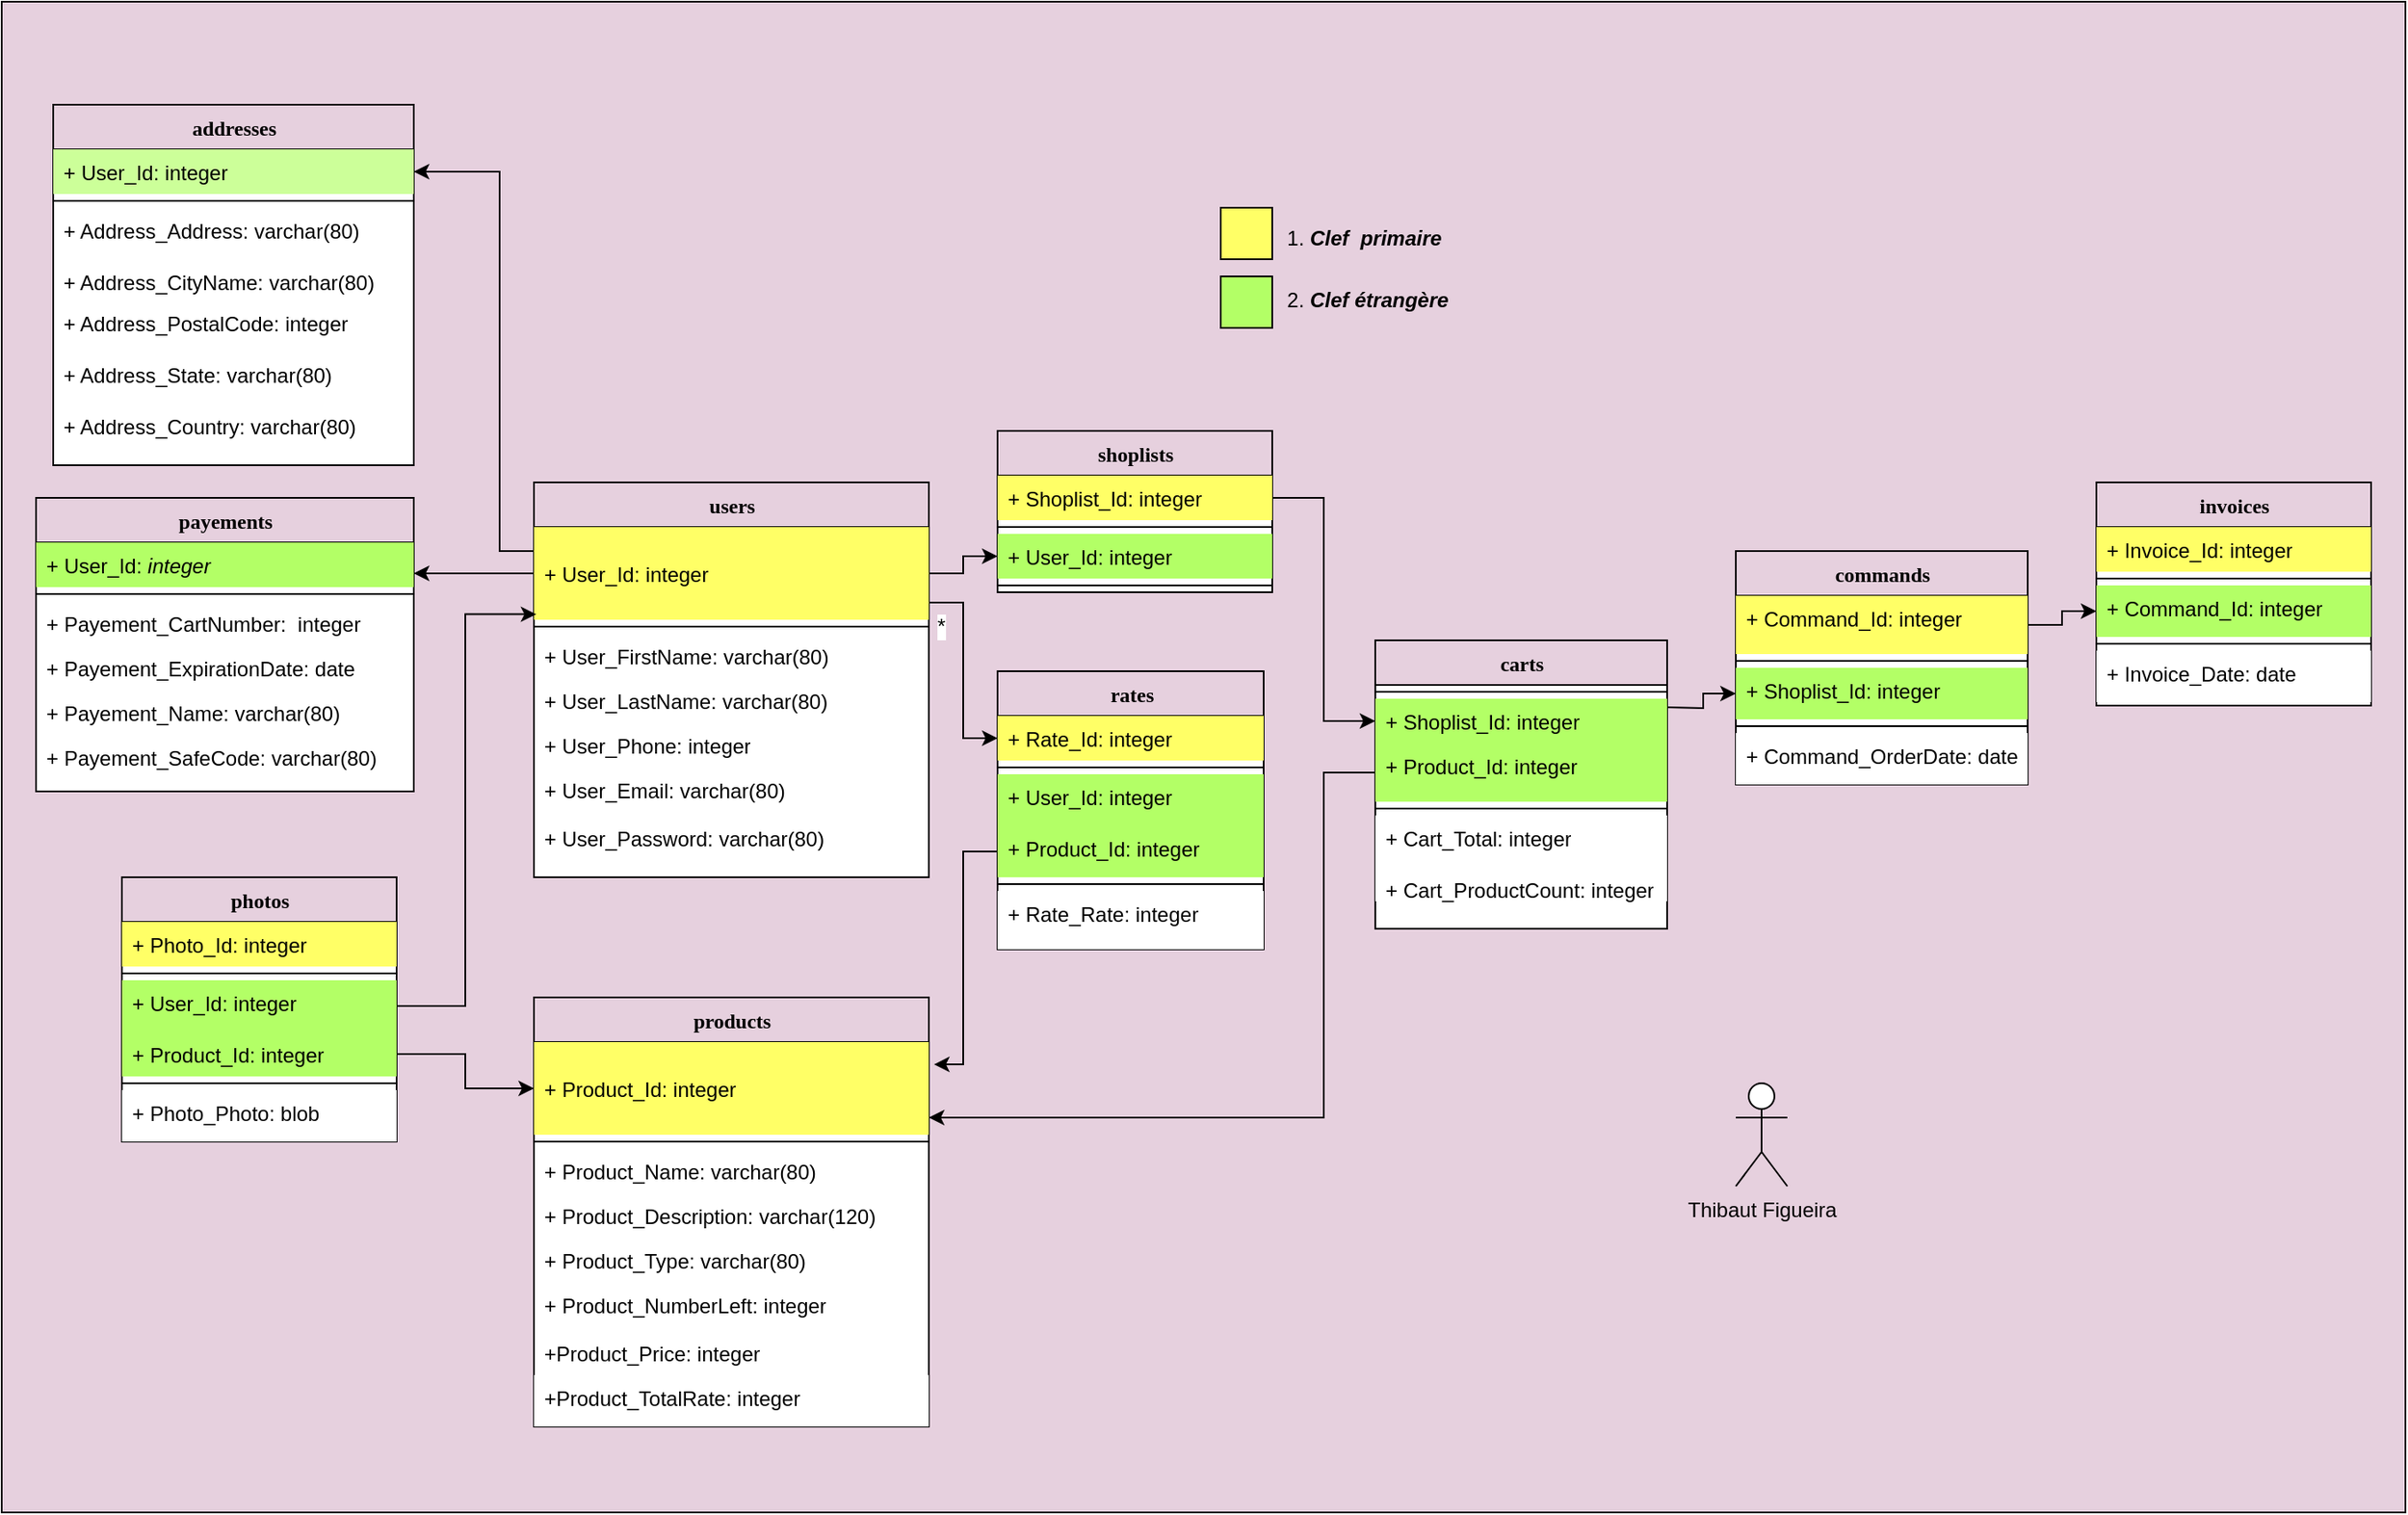 <mxfile version="22.1.0" type="device">
  <diagram name="Page-1" id="9f46799a-70d6-7492-0946-bef42562c5a5">
    <mxGraphModel dx="1434" dy="1640" grid="1" gridSize="10" guides="1" tooltips="1" connect="1" arrows="1" fold="1" page="1" pageScale="1" pageWidth="1100" pageHeight="850" background="none" math="0" shadow="0">
      <root>
        <mxCell id="0" />
        <mxCell id="1" parent="0" />
        <mxCell id="2KSGdTULyoIHpF_qiu1n-20" value="er" style="rounded=0;whiteSpace=wrap;html=1;fillColor=#E6D0DE;" parent="1" vertex="1">
          <mxGeometry x="50" y="-40" width="1400" height="880" as="geometry" />
        </mxCell>
        <mxCell id="78961159f06e98e8-17" value="users" style="swimlane;html=1;fontStyle=1;align=center;verticalAlign=top;childLayout=stackLayout;horizontal=1;startSize=26;horizontalStack=0;resizeParent=1;resizeLast=0;collapsible=1;marginBottom=0;swimlaneFillColor=#ffffff;rounded=0;shadow=0;comic=0;labelBackgroundColor=none;strokeWidth=1;fillColor=none;fontFamily=Verdana;fontSize=12" parent="1" vertex="1">
          <mxGeometry x="360" y="240" width="230" height="230" as="geometry" />
        </mxCell>
        <mxCell id="78961159f06e98e8-21" value="&lt;br&gt;+ User_Id: integer" style="text;html=1;strokeColor=none;fillColor=#FFFF66;align=left;verticalAlign=top;spacingLeft=4;spacingRight=4;whiteSpace=wrap;overflow=hidden;rotatable=0;points=[[0,0.5],[1,0.5]];portConstraint=eastwest;" parent="78961159f06e98e8-17" vertex="1">
          <mxGeometry y="26" width="230" height="54" as="geometry" />
        </mxCell>
        <mxCell id="78961159f06e98e8-19" value="*" style="line;html=1;strokeWidth=1;fillColor=none;align=left;verticalAlign=middle;spacingTop=-1;spacingLeft=3;spacingRight=3;rotatable=0;labelPosition=right;points=[];portConstraint=eastwest;" parent="78961159f06e98e8-17" vertex="1">
          <mxGeometry y="80" width="230" height="8" as="geometry" />
        </mxCell>
        <mxCell id="78961159f06e98e8-27" value="+ User_FirstName:&amp;nbsp;&lt;span style=&quot;border-color: var(--border-color);&quot;&gt;varchar(80)&lt;/span&gt;" style="text;html=1;strokeColor=none;fillColor=none;align=left;verticalAlign=top;spacingLeft=4;spacingRight=4;whiteSpace=wrap;overflow=hidden;rotatable=0;points=[[0,0.5],[1,0.5]];portConstraint=eastwest;" parent="78961159f06e98e8-17" vertex="1">
          <mxGeometry y="88" width="230" height="26" as="geometry" />
        </mxCell>
        <mxCell id="81-VPtZ6Y58puzh-_xNy-10" value="+ User_LastName:&amp;nbsp;&lt;span style=&quot;border-color: var(--border-color);&quot;&gt;varchar(80)&lt;/span&gt;" style="text;html=1;strokeColor=none;fillColor=none;align=left;verticalAlign=top;spacingLeft=4;spacingRight=4;whiteSpace=wrap;overflow=hidden;rotatable=0;points=[[0,0.5],[1,0.5]];portConstraint=eastwest;" parent="78961159f06e98e8-17" vertex="1">
          <mxGeometry y="114" width="230" height="26" as="geometry" />
        </mxCell>
        <mxCell id="RqPL0YvWx8Ut-P1hT8hl-2" value="+ User_Phone: integer" style="text;html=1;strokeColor=none;fillColor=none;align=left;verticalAlign=top;spacingLeft=4;spacingRight=4;whiteSpace=wrap;overflow=hidden;rotatable=0;points=[[0,0.5],[1,0.5]];portConstraint=eastwest;" parent="78961159f06e98e8-17" vertex="1">
          <mxGeometry y="140" width="230" height="26" as="geometry" />
        </mxCell>
        <mxCell id="RqPL0YvWx8Ut-P1hT8hl-3" value="+ User_Email:&amp;nbsp;&lt;span style=&quot;border-color: var(--border-color);&quot;&gt;varchar(80)&lt;/span&gt;" style="text;html=1;strokeColor=none;fillColor=none;align=left;verticalAlign=top;spacingLeft=4;spacingRight=4;whiteSpace=wrap;overflow=hidden;rotatable=0;points=[[0,0.5],[1,0.5]];portConstraint=eastwest;" parent="78961159f06e98e8-17" vertex="1">
          <mxGeometry y="166" width="230" height="28" as="geometry" />
        </mxCell>
        <mxCell id="2KSGdTULyoIHpF_qiu1n-17" value="+ User_Password:&amp;nbsp;&lt;span style=&quot;border-color: var(--border-color);&quot;&gt;varchar(80)&lt;/span&gt;" style="text;html=1;strokeColor=none;fillColor=none;align=left;verticalAlign=top;spacingLeft=4;spacingRight=4;whiteSpace=wrap;overflow=hidden;rotatable=0;points=[[0,0.5],[1,0.5]];portConstraint=eastwest;" parent="78961159f06e98e8-17" vertex="1">
          <mxGeometry y="194" width="230" height="30" as="geometry" />
        </mxCell>
        <mxCell id="78961159f06e98e8-30" value="addresses" style="swimlane;html=1;fontStyle=1;align=center;verticalAlign=top;childLayout=stackLayout;horizontal=1;startSize=26;horizontalStack=0;resizeParent=1;resizeLast=0;collapsible=1;marginBottom=0;swimlaneFillColor=#ffffff;rounded=0;shadow=0;comic=0;labelBackgroundColor=none;strokeWidth=1;fillColor=none;fontFamily=Verdana;fontSize=12" parent="1" vertex="1">
          <mxGeometry x="80" y="20" width="210" height="210" as="geometry" />
        </mxCell>
        <mxCell id="78961159f06e98e8-31" value="+ User_Id: integer" style="text;html=1;strokeColor=none;fillColor=#CCFF99;align=left;verticalAlign=top;spacingLeft=4;spacingRight=4;whiteSpace=wrap;overflow=hidden;rotatable=0;points=[[0,0.5],[1,0.5]];portConstraint=eastwest;" parent="78961159f06e98e8-30" vertex="1">
          <mxGeometry y="26" width="210" height="26" as="geometry" />
        </mxCell>
        <mxCell id="78961159f06e98e8-38" value="" style="line;html=1;strokeWidth=1;fillColor=none;align=left;verticalAlign=middle;spacingTop=-1;spacingLeft=3;spacingRight=3;rotatable=0;labelPosition=right;points=[];portConstraint=eastwest;" parent="78961159f06e98e8-30" vertex="1">
          <mxGeometry y="52" width="210" height="8" as="geometry" />
        </mxCell>
        <mxCell id="81-VPtZ6Y58puzh-_xNy-12" value="+ Address_Address: varchar(80)" style="text;html=1;strokeColor=none;fillColor=none;align=left;verticalAlign=top;spacingLeft=4;spacingRight=4;whiteSpace=wrap;overflow=hidden;rotatable=0;points=[[0,0.5],[1,0.5]];portConstraint=eastwest;" parent="78961159f06e98e8-30" vertex="1">
          <mxGeometry y="60" width="210" height="30" as="geometry" />
        </mxCell>
        <mxCell id="78961159f06e98e8-39" value="+ Address_CityName: varchar(80)" style="text;html=1;strokeColor=none;fillColor=none;align=left;verticalAlign=top;spacingLeft=4;spacingRight=4;whiteSpace=wrap;overflow=hidden;rotatable=0;points=[[0,0.5],[1,0.5]];portConstraint=eastwest;" parent="78961159f06e98e8-30" vertex="1">
          <mxGeometry y="90" width="210" height="24" as="geometry" />
        </mxCell>
        <mxCell id="81-VPtZ6Y58puzh-_xNy-14" value="+ Address_PostalCode: integer" style="text;html=1;strokeColor=none;fillColor=none;align=left;verticalAlign=top;spacingLeft=4;spacingRight=4;whiteSpace=wrap;overflow=hidden;rotatable=0;points=[[0,0.5],[1,0.5]];portConstraint=eastwest;" parent="78961159f06e98e8-30" vertex="1">
          <mxGeometry y="114" width="210" height="30" as="geometry" />
        </mxCell>
        <mxCell id="81-VPtZ6Y58puzh-_xNy-17" value="+ Address_State: varchar(80)" style="text;html=1;strokeColor=none;fillColor=none;align=left;verticalAlign=top;spacingLeft=4;spacingRight=4;whiteSpace=wrap;overflow=hidden;rotatable=0;points=[[0,0.5],[1,0.5]];portConstraint=eastwest;" parent="78961159f06e98e8-30" vertex="1">
          <mxGeometry y="144" width="210" height="30" as="geometry" />
        </mxCell>
        <mxCell id="81-VPtZ6Y58puzh-_xNy-18" value="+ Address_Country: varchar(80)" style="text;html=1;strokeColor=none;fillColor=none;align=left;verticalAlign=top;spacingLeft=4;spacingRight=4;whiteSpace=wrap;overflow=hidden;rotatable=0;points=[[0,0.5],[1,0.5]];portConstraint=eastwest;" parent="78961159f06e98e8-30" vertex="1">
          <mxGeometry y="174" width="210" height="30" as="geometry" />
        </mxCell>
        <mxCell id="78961159f06e98e8-43" value="products" style="swimlane;html=1;fontStyle=1;align=center;verticalAlign=top;childLayout=stackLayout;horizontal=1;startSize=26;horizontalStack=0;resizeParent=1;resizeLast=0;collapsible=1;marginBottom=0;swimlaneFillColor=#ffffff;rounded=0;shadow=0;comic=0;labelBackgroundColor=none;strokeWidth=1;fillColor=none;fontFamily=Verdana;fontSize=12" parent="1" vertex="1">
          <mxGeometry x="360" y="540" width="230" height="250" as="geometry">
            <mxRectangle x="400" y="520" width="100" height="30" as="alternateBounds" />
          </mxGeometry>
        </mxCell>
        <mxCell id="78961159f06e98e8-44" value="&lt;br&gt;+ Product_Id: integer" style="text;html=1;strokeColor=none;fillColor=#FFFF66;align=left;verticalAlign=top;spacingLeft=4;spacingRight=4;whiteSpace=wrap;overflow=hidden;rotatable=0;points=[[0,0.5],[1,0.5]];portConstraint=eastwest;" parent="78961159f06e98e8-43" vertex="1">
          <mxGeometry y="26" width="230" height="54" as="geometry" />
        </mxCell>
        <mxCell id="RqPL0YvWx8Ut-P1hT8hl-38" value="" style="line;html=1;strokeWidth=1;fillColor=none;align=left;verticalAlign=middle;spacingTop=-1;spacingLeft=3;spacingRight=3;rotatable=0;labelPosition=right;points=[];portConstraint=eastwest;" parent="78961159f06e98e8-43" vertex="1">
          <mxGeometry y="80" width="230" height="8" as="geometry" />
        </mxCell>
        <mxCell id="78961159f06e98e8-45" value="+ Product_Name: varchar(80)" style="text;html=1;strokeColor=none;fillColor=none;align=left;verticalAlign=top;spacingLeft=4;spacingRight=4;whiteSpace=wrap;overflow=hidden;rotatable=0;points=[[0,0.5],[1,0.5]];portConstraint=eastwest;" parent="78961159f06e98e8-43" vertex="1">
          <mxGeometry y="88" width="230" height="26" as="geometry" />
        </mxCell>
        <mxCell id="78961159f06e98e8-49" value="+ Product_Description: varchar(120)" style="text;html=1;strokeColor=none;fillColor=none;align=left;verticalAlign=top;spacingLeft=4;spacingRight=4;whiteSpace=wrap;overflow=hidden;rotatable=0;points=[[0,0.5],[1,0.5]];portConstraint=eastwest;" parent="78961159f06e98e8-43" vertex="1">
          <mxGeometry y="114" width="230" height="26" as="geometry" />
        </mxCell>
        <mxCell id="RqPL0YvWx8Ut-P1hT8hl-11" value="+ Product_Type: varchar(80)" style="text;html=1;strokeColor=none;fillColor=none;align=left;verticalAlign=top;spacingLeft=4;spacingRight=4;whiteSpace=wrap;overflow=hidden;rotatable=0;points=[[0,0.5],[1,0.5]];portConstraint=eastwest;" parent="78961159f06e98e8-43" vertex="1">
          <mxGeometry y="140" width="230" height="26" as="geometry" />
        </mxCell>
        <mxCell id="RqPL0YvWx8Ut-P1hT8hl-12" value="+ Product_NumberLeft: integer" style="text;html=1;strokeColor=none;fillColor=none;align=left;verticalAlign=top;spacingLeft=4;spacingRight=4;whiteSpace=wrap;overflow=hidden;rotatable=0;points=[[0,0.5],[1,0.5]];portConstraint=eastwest;" parent="78961159f06e98e8-43" vertex="1">
          <mxGeometry y="166" width="230" height="28" as="geometry" />
        </mxCell>
        <mxCell id="RqPL0YvWx8Ut-P1hT8hl-10" value="+Product_Price: integer" style="text;html=1;strokeColor=none;fillColor=none;align=left;verticalAlign=top;spacingLeft=4;spacingRight=4;whiteSpace=wrap;overflow=hidden;rotatable=0;points=[[0,0.5],[1,0.5]];portConstraint=eastwest;" parent="78961159f06e98e8-43" vertex="1">
          <mxGeometry y="194" width="230" height="26" as="geometry" />
        </mxCell>
        <mxCell id="T7FdfBIvYCyR0DFWJsah-2" value="+Product_TotalRate: integer" style="text;html=1;strokeColor=none;fillColor=#FFFFFF;align=left;verticalAlign=top;spacingLeft=4;spacingRight=4;whiteSpace=wrap;overflow=hidden;rotatable=0;points=[[0,0.5],[1,0.5]];portConstraint=eastwest;" parent="78961159f06e98e8-43" vertex="1">
          <mxGeometry y="220" width="230" height="30" as="geometry" />
        </mxCell>
        <mxCell id="78961159f06e98e8-82" value="photos" style="swimlane;html=1;fontStyle=1;align=center;verticalAlign=top;childLayout=stackLayout;horizontal=1;startSize=26;horizontalStack=0;resizeParent=1;resizeLast=0;collapsible=1;marginBottom=0;swimlaneFillColor=#ffffff;rounded=0;shadow=0;comic=0;labelBackgroundColor=none;strokeWidth=1;fillColor=none;fontFamily=Verdana;fontSize=12" parent="1" vertex="1">
          <mxGeometry x="120" y="470" width="160" height="154" as="geometry" />
        </mxCell>
        <mxCell id="78961159f06e98e8-83" value="+ Photo_Id: integer" style="text;html=1;strokeColor=none;fillColor=#FFFF66;align=left;verticalAlign=top;spacingLeft=4;spacingRight=4;whiteSpace=wrap;overflow=hidden;rotatable=0;points=[[0,0.5],[1,0.5]];portConstraint=eastwest;" parent="78961159f06e98e8-82" vertex="1">
          <mxGeometry y="26" width="160" height="26" as="geometry" />
        </mxCell>
        <mxCell id="RqPL0YvWx8Ut-P1hT8hl-21" value="" style="line;html=1;strokeWidth=1;fillColor=none;align=left;verticalAlign=middle;spacingTop=-1;spacingLeft=3;spacingRight=3;rotatable=0;labelPosition=right;points=[];portConstraint=eastwest;" parent="78961159f06e98e8-82" vertex="1">
          <mxGeometry y="52" width="160" height="8" as="geometry" />
        </mxCell>
        <mxCell id="78961159f06e98e8-86" value="+ User_Id: integer" style="text;html=1;strokeColor=none;fillColor=#B3FF66;align=left;verticalAlign=top;spacingLeft=4;spacingRight=4;whiteSpace=wrap;overflow=hidden;rotatable=0;points=[[0,0.5],[1,0.5]];portConstraint=eastwest;" parent="78961159f06e98e8-82" vertex="1">
          <mxGeometry y="60" width="160" height="30" as="geometry" />
        </mxCell>
        <mxCell id="78961159f06e98e8-84" value="+ Product_Id: integer" style="text;html=1;strokeColor=none;fillColor=#B3FF66;align=left;verticalAlign=top;spacingLeft=4;spacingRight=4;whiteSpace=wrap;overflow=hidden;rotatable=0;points=[[0,0.5],[1,0.5]];portConstraint=eastwest;" parent="78961159f06e98e8-82" vertex="1">
          <mxGeometry y="90" width="160" height="26" as="geometry" />
        </mxCell>
        <mxCell id="Olf9SYTGn1kE61XJJxNY-3" value="" style="line;html=1;strokeWidth=1;fillColor=none;align=left;verticalAlign=middle;spacingTop=-1;spacingLeft=3;spacingRight=3;rotatable=0;labelPosition=right;points=[];portConstraint=eastwest;" parent="78961159f06e98e8-82" vertex="1">
          <mxGeometry y="116" width="160" height="8" as="geometry" />
        </mxCell>
        <mxCell id="RqPL0YvWx8Ut-P1hT8hl-22" value="+ Photo_Photo: blob" style="text;html=1;strokeColor=none;fillColor=#FFFFFF;align=left;verticalAlign=top;spacingLeft=4;spacingRight=4;whiteSpace=wrap;overflow=hidden;rotatable=0;points=[[0,0.5],[1,0.5]];portConstraint=eastwest;" parent="78961159f06e98e8-82" vertex="1">
          <mxGeometry y="124" width="160" height="30" as="geometry" />
        </mxCell>
        <mxCell id="Qi7ZvGaOS6M461t8m1qv-1" value="commands" style="swimlane;html=1;fontStyle=1;align=center;verticalAlign=top;childLayout=stackLayout;horizontal=1;startSize=26;horizontalStack=0;resizeParent=1;resizeLast=0;collapsible=1;marginBottom=0;swimlaneFillColor=#ffffff;rounded=0;shadow=0;comic=0;labelBackgroundColor=none;strokeWidth=1;fillColor=none;fontFamily=Verdana;fontSize=12" parent="1" vertex="1">
          <mxGeometry x="1060" y="280" width="170" height="136" as="geometry">
            <mxRectangle x="70" y="380" width="100" height="30" as="alternateBounds" />
          </mxGeometry>
        </mxCell>
        <mxCell id="Qi7ZvGaOS6M461t8m1qv-2" value="+ Command_Id: integer" style="text;html=1;strokeColor=none;fillColor=#FFFF66;align=left;verticalAlign=top;spacingLeft=4;spacingRight=4;whiteSpace=wrap;overflow=hidden;rotatable=0;points=[[0,0.5],[1,0.5]];portConstraint=eastwest;" parent="Qi7ZvGaOS6M461t8m1qv-1" vertex="1">
          <mxGeometry y="26" width="170" height="34" as="geometry" />
        </mxCell>
        <mxCell id="Qi7ZvGaOS6M461t8m1qv-6" value="" style="line;html=1;strokeWidth=1;fillColor=none;align=left;verticalAlign=middle;spacingTop=-1;spacingLeft=3;spacingRight=3;rotatable=0;labelPosition=right;points=[];portConstraint=eastwest;" parent="Qi7ZvGaOS6M461t8m1qv-1" vertex="1">
          <mxGeometry y="60" width="170" height="8" as="geometry" />
        </mxCell>
        <mxCell id="Qi7ZvGaOS6M461t8m1qv-3" value="+ Shoplist_Id: integer" style="text;html=1;strokeColor=none;fillColor=#B3FF66;align=left;verticalAlign=top;spacingLeft=4;spacingRight=4;whiteSpace=wrap;overflow=hidden;rotatable=0;points=[[0,0.5],[1,0.5]];portConstraint=eastwest;" parent="Qi7ZvGaOS6M461t8m1qv-1" vertex="1">
          <mxGeometry y="68" width="170" height="30" as="geometry" />
        </mxCell>
        <mxCell id="Olf9SYTGn1kE61XJJxNY-6" value="" style="line;html=1;strokeWidth=1;fillColor=none;align=left;verticalAlign=middle;spacingTop=-1;spacingLeft=3;spacingRight=3;rotatable=0;labelPosition=right;points=[];portConstraint=eastwest;" parent="Qi7ZvGaOS6M461t8m1qv-1" vertex="1">
          <mxGeometry y="98" width="170" height="8" as="geometry" />
        </mxCell>
        <mxCell id="Olf9SYTGn1kE61XJJxNY-2" value="+ Command_OrderDate: date" style="text;html=1;strokeColor=none;fillColor=#FFFFFF;align=left;verticalAlign=top;spacingLeft=4;spacingRight=4;whiteSpace=wrap;overflow=hidden;rotatable=0;points=[[0,0.5],[1,0.5]];portConstraint=eastwest;" parent="Qi7ZvGaOS6M461t8m1qv-1" vertex="1">
          <mxGeometry y="106" width="170" height="30" as="geometry" />
        </mxCell>
        <mxCell id="RqPL0YvWx8Ut-P1hT8hl-5" value="invoices" style="swimlane;html=1;fontStyle=1;align=center;verticalAlign=top;childLayout=stackLayout;horizontal=1;startSize=26;horizontalStack=0;resizeParent=1;resizeLast=0;collapsible=1;marginBottom=0;swimlaneFillColor=#ffffff;rounded=0;shadow=0;comic=0;labelBackgroundColor=none;strokeWidth=1;fillColor=none;fontFamily=Verdana;fontSize=12" parent="1" vertex="1">
          <mxGeometry x="1270" y="240" width="160" height="130" as="geometry">
            <mxRectangle x="70" y="380" width="100" height="30" as="alternateBounds" />
          </mxGeometry>
        </mxCell>
        <mxCell id="RqPL0YvWx8Ut-P1hT8hl-6" value="+ Invoice_Id: integer" style="text;html=1;strokeColor=none;fillColor=#FFFF66;align=left;verticalAlign=top;spacingLeft=4;spacingRight=4;whiteSpace=wrap;overflow=hidden;rotatable=0;points=[[0,0.5],[1,0.5]];portConstraint=eastwest;" parent="RqPL0YvWx8Ut-P1hT8hl-5" vertex="1">
          <mxGeometry y="26" width="160" height="26" as="geometry" />
        </mxCell>
        <mxCell id="RqPL0YvWx8Ut-P1hT8hl-7" value="" style="line;html=1;strokeWidth=1;fillColor=none;align=left;verticalAlign=middle;spacingTop=-1;spacingLeft=3;spacingRight=3;rotatable=0;labelPosition=right;points=[];portConstraint=eastwest;" parent="RqPL0YvWx8Ut-P1hT8hl-5" vertex="1">
          <mxGeometry y="52" width="160" height="8" as="geometry" />
        </mxCell>
        <mxCell id="RqPL0YvWx8Ut-P1hT8hl-8" value="+ Command_Id: integer" style="text;html=1;strokeColor=none;fillColor=#B3FF66;align=left;verticalAlign=top;spacingLeft=4;spacingRight=4;whiteSpace=wrap;overflow=hidden;rotatable=0;points=[[0,0.5],[1,0.5]];portConstraint=eastwest;" parent="RqPL0YvWx8Ut-P1hT8hl-5" vertex="1">
          <mxGeometry y="60" width="160" height="30" as="geometry" />
        </mxCell>
        <mxCell id="Olf9SYTGn1kE61XJJxNY-7" value="" style="line;html=1;strokeWidth=1;fillColor=none;align=left;verticalAlign=middle;spacingTop=-1;spacingLeft=3;spacingRight=3;rotatable=0;labelPosition=right;points=[];portConstraint=eastwest;" parent="RqPL0YvWx8Ut-P1hT8hl-5" vertex="1">
          <mxGeometry y="90" width="160" height="8" as="geometry" />
        </mxCell>
        <mxCell id="RqPL0YvWx8Ut-P1hT8hl-18" value="+ Invoice_Date: date" style="text;html=1;strokeColor=none;fillColor=#FFFFFF;align=left;verticalAlign=top;spacingLeft=4;spacingRight=4;whiteSpace=wrap;overflow=hidden;rotatable=0;points=[[0,0.5],[1,0.5]];portConstraint=eastwest;" parent="RqPL0YvWx8Ut-P1hT8hl-5" vertex="1">
          <mxGeometry y="98" width="160" height="30" as="geometry" />
        </mxCell>
        <mxCell id="RqPL0YvWx8Ut-P1hT8hl-13" value="carts" style="swimlane;html=1;fontStyle=1;align=center;verticalAlign=top;childLayout=stackLayout;horizontal=1;startSize=26;horizontalStack=0;resizeParent=1;resizeLast=0;collapsible=1;marginBottom=0;swimlaneFillColor=#ffffff;rounded=0;shadow=0;comic=0;labelBackgroundColor=none;strokeWidth=1;fillColor=none;fontFamily=Verdana;fontSize=12" parent="1" vertex="1">
          <mxGeometry x="850" y="332" width="170" height="168" as="geometry">
            <mxRectangle x="70" y="380" width="100" height="30" as="alternateBounds" />
          </mxGeometry>
        </mxCell>
        <mxCell id="RqPL0YvWx8Ut-P1hT8hl-15" value="" style="line;html=1;strokeWidth=1;fillColor=none;align=left;verticalAlign=middle;spacingTop=-1;spacingLeft=3;spacingRight=3;rotatable=0;labelPosition=right;points=[];portConstraint=eastwest;" parent="RqPL0YvWx8Ut-P1hT8hl-13" vertex="1">
          <mxGeometry y="26" width="170" height="8" as="geometry" />
        </mxCell>
        <mxCell id="RqPL0YvWx8Ut-P1hT8hl-17" value="+ Shoplist_Id: integer" style="text;html=1;strokeColor=none;fillColor=#B3FF66;align=left;verticalAlign=top;spacingLeft=4;spacingRight=4;whiteSpace=wrap;overflow=hidden;rotatable=0;points=[[0,0.5],[1,0.5]];portConstraint=eastwest;" parent="RqPL0YvWx8Ut-P1hT8hl-13" vertex="1">
          <mxGeometry y="34" width="170" height="26" as="geometry" />
        </mxCell>
        <mxCell id="RqPL0YvWx8Ut-P1hT8hl-16" value="+ Product_Id: integer" style="text;html=1;strokeColor=none;fillColor=#B3FF66;align=left;verticalAlign=top;spacingLeft=4;spacingRight=4;whiteSpace=wrap;overflow=hidden;rotatable=0;points=[[0,0.5],[1,0.5]];portConstraint=eastwest;" parent="RqPL0YvWx8Ut-P1hT8hl-13" vertex="1">
          <mxGeometry y="60" width="170" height="34" as="geometry" />
        </mxCell>
        <mxCell id="Olf9SYTGn1kE61XJJxNY-5" value="" style="line;html=1;strokeWidth=1;fillColor=none;align=left;verticalAlign=middle;spacingTop=-1;spacingLeft=3;spacingRight=3;rotatable=0;labelPosition=right;points=[];portConstraint=eastwest;" parent="RqPL0YvWx8Ut-P1hT8hl-13" vertex="1">
          <mxGeometry y="94" width="170" height="8" as="geometry" />
        </mxCell>
        <mxCell id="RqPL0YvWx8Ut-P1hT8hl-19" value="+ Cart_Total: integer" style="text;html=1;strokeColor=none;fillColor=#FFFFFF;align=left;verticalAlign=top;spacingLeft=4;spacingRight=4;whiteSpace=wrap;overflow=hidden;rotatable=0;points=[[0,0.5],[1,0.5]];portConstraint=eastwest;" parent="RqPL0YvWx8Ut-P1hT8hl-13" vertex="1">
          <mxGeometry y="102" width="170" height="30" as="geometry" />
        </mxCell>
        <mxCell id="T7FdfBIvYCyR0DFWJsah-39" value="+ Cart_ProductCount: integer" style="text;html=1;strokeColor=none;fillColor=#FFFFFF;align=left;verticalAlign=top;spacingLeft=4;spacingRight=4;whiteSpace=wrap;overflow=hidden;rotatable=0;points=[[0,0.5],[1,0.5]];portConstraint=eastwest;" parent="RqPL0YvWx8Ut-P1hT8hl-13" vertex="1">
          <mxGeometry y="132" width="170" height="20" as="geometry" />
        </mxCell>
        <mxCell id="RqPL0YvWx8Ut-P1hT8hl-23" value="rates" style="swimlane;html=1;fontStyle=1;align=center;verticalAlign=top;childLayout=stackLayout;horizontal=1;startSize=26;horizontalStack=0;resizeParent=1;resizeLast=0;collapsible=1;marginBottom=0;swimlaneFillColor=#ffffff;rounded=0;shadow=0;comic=0;labelBackgroundColor=none;strokeWidth=1;fillColor=none;fontFamily=Verdana;fontSize=12" parent="1" vertex="1">
          <mxGeometry x="630" y="350" width="155" height="162" as="geometry" />
        </mxCell>
        <mxCell id="RqPL0YvWx8Ut-P1hT8hl-24" value="+ Rate_Id: integer" style="text;html=1;strokeColor=none;fillColor=#FFFF66;align=left;verticalAlign=top;spacingLeft=4;spacingRight=4;whiteSpace=wrap;overflow=hidden;rotatable=0;points=[[0,0.5],[1,0.5]];portConstraint=eastwest;" parent="RqPL0YvWx8Ut-P1hT8hl-23" vertex="1">
          <mxGeometry y="26" width="155" height="26" as="geometry" />
        </mxCell>
        <mxCell id="RqPL0YvWx8Ut-P1hT8hl-25" value="" style="line;html=1;strokeWidth=1;fillColor=none;align=left;verticalAlign=middle;spacingTop=-1;spacingLeft=3;spacingRight=3;rotatable=0;labelPosition=right;points=[];portConstraint=eastwest;" parent="RqPL0YvWx8Ut-P1hT8hl-23" vertex="1">
          <mxGeometry y="52" width="155" height="8" as="geometry" />
        </mxCell>
        <mxCell id="RqPL0YvWx8Ut-P1hT8hl-27" value="+ User_Id: integer" style="text;html=1;strokeColor=none;fillColor=#B3FF66;align=left;verticalAlign=top;spacingLeft=4;spacingRight=4;whiteSpace=wrap;overflow=hidden;rotatable=0;points=[[0,0.5],[1,0.5]];portConstraint=eastwest;" parent="RqPL0YvWx8Ut-P1hT8hl-23" vertex="1">
          <mxGeometry y="60" width="155" height="30" as="geometry" />
        </mxCell>
        <mxCell id="T7FdfBIvYCyR0DFWJsah-1" value="+ Product_Id: integer" style="text;html=1;strokeColor=none;fillColor=#B3FF66;align=left;verticalAlign=top;spacingLeft=4;spacingRight=4;whiteSpace=wrap;overflow=hidden;rotatable=0;points=[[0,0.5],[1,0.5]];portConstraint=eastwest;" parent="RqPL0YvWx8Ut-P1hT8hl-23" vertex="1">
          <mxGeometry y="90" width="155" height="30" as="geometry" />
        </mxCell>
        <mxCell id="Olf9SYTGn1kE61XJJxNY-4" value="" style="line;html=1;strokeWidth=1;fillColor=none;align=left;verticalAlign=middle;spacingTop=-1;spacingLeft=3;spacingRight=3;rotatable=0;labelPosition=right;points=[];portConstraint=eastwest;" parent="RqPL0YvWx8Ut-P1hT8hl-23" vertex="1">
          <mxGeometry y="120" width="155" height="8" as="geometry" />
        </mxCell>
        <mxCell id="RqPL0YvWx8Ut-P1hT8hl-28" value="+ Rate_Rate: integer" style="text;html=1;strokeColor=none;fillColor=#FFFFFF;align=left;verticalAlign=top;spacingLeft=4;spacingRight=4;whiteSpace=wrap;overflow=hidden;rotatable=0;points=[[0,0.5],[1,0.5]];portConstraint=eastwest;" parent="RqPL0YvWx8Ut-P1hT8hl-23" vertex="1">
          <mxGeometry y="128" width="155" height="34" as="geometry" />
        </mxCell>
        <mxCell id="RqPL0YvWx8Ut-P1hT8hl-30" value="payements" style="swimlane;html=1;fontStyle=1;align=center;verticalAlign=top;childLayout=stackLayout;horizontal=1;startSize=26;horizontalStack=0;resizeParent=1;resizeLast=0;collapsible=1;marginBottom=0;swimlaneFillColor=#ffffff;rounded=0;shadow=0;comic=0;labelBackgroundColor=none;strokeWidth=1;fillColor=none;fontFamily=Verdana;fontSize=12" parent="1" vertex="1">
          <mxGeometry x="70" y="249" width="220" height="171" as="geometry" />
        </mxCell>
        <mxCell id="RqPL0YvWx8Ut-P1hT8hl-31" value="+ User_Id: &lt;i&gt;integer&lt;/i&gt;" style="text;html=1;strokeColor=none;fillColor=#B3FF66;align=left;verticalAlign=top;spacingLeft=4;spacingRight=4;whiteSpace=wrap;overflow=hidden;rotatable=0;points=[[0,0.5],[1,0.5]];portConstraint=eastwest;" parent="RqPL0YvWx8Ut-P1hT8hl-30" vertex="1">
          <mxGeometry y="26" width="220" height="26" as="geometry" />
        </mxCell>
        <mxCell id="RqPL0YvWx8Ut-P1hT8hl-37" value="" style="line;html=1;strokeWidth=1;fillColor=none;align=left;verticalAlign=middle;spacingTop=-1;spacingLeft=3;spacingRight=3;rotatable=0;labelPosition=right;points=[];portConstraint=eastwest;" parent="RqPL0YvWx8Ut-P1hT8hl-30" vertex="1">
          <mxGeometry y="52" width="220" height="8" as="geometry" />
        </mxCell>
        <mxCell id="RqPL0YvWx8Ut-P1hT8hl-33" value="+&amp;nbsp;Payement_CartNumber:&amp;nbsp; integer" style="text;html=1;strokeColor=none;fillColor=none;align=left;verticalAlign=top;spacingLeft=4;spacingRight=4;whiteSpace=wrap;overflow=hidden;rotatable=0;points=[[0,0.5],[1,0.5]];portConstraint=eastwest;" parent="RqPL0YvWx8Ut-P1hT8hl-30" vertex="1">
          <mxGeometry y="60" width="220" height="26" as="geometry" />
        </mxCell>
        <mxCell id="RqPL0YvWx8Ut-P1hT8hl-34" value="+&amp;nbsp;Payement_ExpirationDate: date" style="text;html=1;strokeColor=none;fillColor=none;align=left;verticalAlign=top;spacingLeft=4;spacingRight=4;whiteSpace=wrap;overflow=hidden;rotatable=0;points=[[0,0.5],[1,0.5]];portConstraint=eastwest;" parent="RqPL0YvWx8Ut-P1hT8hl-30" vertex="1">
          <mxGeometry y="86" width="220" height="26" as="geometry" />
        </mxCell>
        <mxCell id="RqPL0YvWx8Ut-P1hT8hl-36" value="+&amp;nbsp;Payement_Name: varchar(80)" style="text;html=1;strokeColor=none;fillColor=none;align=left;verticalAlign=top;spacingLeft=4;spacingRight=4;whiteSpace=wrap;overflow=hidden;rotatable=0;points=[[0,0.5],[1,0.5]];portConstraint=eastwest;" parent="RqPL0YvWx8Ut-P1hT8hl-30" vertex="1">
          <mxGeometry y="112" width="220" height="26" as="geometry" />
        </mxCell>
        <mxCell id="N9kfSiJrx96i-kgrGciW-1" value="+&amp;nbsp;Payement_SafeCode: varchar(80)" style="text;html=1;strokeColor=none;fillColor=none;align=left;verticalAlign=top;spacingLeft=4;spacingRight=4;whiteSpace=wrap;overflow=hidden;rotatable=0;points=[[0,0.5],[1,0.5]];portConstraint=eastwest;" parent="RqPL0YvWx8Ut-P1hT8hl-30" vertex="1">
          <mxGeometry y="138" width="220" height="26" as="geometry" />
        </mxCell>
        <mxCell id="RqPL0YvWx8Ut-P1hT8hl-62" style="edgeStyle=orthogonalEdgeStyle;rounded=0;orthogonalLoop=1;jettySize=auto;html=1;exitX=1;exitY=0.5;exitDx=0;exitDy=0;entryX=0;entryY=0.5;entryDx=0;entryDy=0;" parent="1" source="78961159f06e98e8-84" target="78961159f06e98e8-44" edge="1">
          <mxGeometry relative="1" as="geometry" />
        </mxCell>
        <mxCell id="RqPL0YvWx8Ut-P1hT8hl-64" style="edgeStyle=orthogonalEdgeStyle;rounded=0;orthogonalLoop=1;jettySize=auto;html=1;exitX=1;exitY=0.5;exitDx=0;exitDy=0;entryX=0.006;entryY=0.941;entryDx=0;entryDy=0;entryPerimeter=0;" parent="1" source="78961159f06e98e8-86" target="78961159f06e98e8-21" edge="1">
          <mxGeometry relative="1" as="geometry" />
        </mxCell>
        <mxCell id="RqPL0YvWx8Ut-P1hT8hl-76" value="Thibaut Figueira" style="shape=umlActor;verticalLabelPosition=bottom;verticalAlign=top;html=1;outlineConnect=0;" parent="1" vertex="1">
          <mxGeometry x="1060" y="590" width="30" height="60" as="geometry" />
        </mxCell>
        <mxCell id="T7FdfBIvYCyR0DFWJsah-13" style="edgeStyle=orthogonalEdgeStyle;rounded=0;orthogonalLoop=1;jettySize=auto;html=1;exitX=0;exitY=0.5;exitDx=0;exitDy=0;entryX=1.013;entryY=0.241;entryDx=0;entryDy=0;entryPerimeter=0;" parent="1" source="T7FdfBIvYCyR0DFWJsah-1" target="78961159f06e98e8-44" edge="1">
          <mxGeometry relative="1" as="geometry">
            <mxPoint x="600" y="560" as="targetPoint" />
          </mxGeometry>
        </mxCell>
        <mxCell id="T7FdfBIvYCyR0DFWJsah-28" value="" style="whiteSpace=wrap;html=1;aspect=fixed;fillColor=#FFFF66;" parent="1" vertex="1">
          <mxGeometry x="760" y="80" width="30" height="30" as="geometry" />
        </mxCell>
        <mxCell id="T7FdfBIvYCyR0DFWJsah-29" value="" style="whiteSpace=wrap;html=1;aspect=fixed;fillColor=#B3FF66;" parent="1" vertex="1">
          <mxGeometry x="760" y="120" width="30" height="30" as="geometry" />
        </mxCell>
        <mxCell id="T7FdfBIvYCyR0DFWJsah-36" value="&lt;ol style=&quot;line-height: 300%;&quot;&gt;&lt;li&gt;&lt;b&gt;&lt;i&gt;Clef&amp;nbsp; primaire&lt;/i&gt;&lt;/b&gt;&lt;/li&gt;&lt;li&gt;&lt;b&gt;&lt;i&gt;Clef&amp;nbsp;étrangère&lt;/i&gt;&lt;/b&gt;&lt;/li&gt;&lt;/ol&gt;" style="text;strokeColor=none;fillColor=none;html=1;whiteSpace=wrap;verticalAlign=middle;overflow=hidden;" parent="1" vertex="1">
          <mxGeometry x="770" y="50" width="160" height="130" as="geometry" />
        </mxCell>
        <mxCell id="T7FdfBIvYCyR0DFWJsah-49" style="edgeStyle=orthogonalEdgeStyle;rounded=0;orthogonalLoop=1;jettySize=auto;html=1;entryX=1;entryY=0.5;entryDx=0;entryDy=0;" parent="1" source="78961159f06e98e8-21" target="78961159f06e98e8-31" edge="1">
          <mxGeometry relative="1" as="geometry">
            <Array as="points">
              <mxPoint x="340" y="280" />
              <mxPoint x="340" y="59" />
            </Array>
          </mxGeometry>
        </mxCell>
        <mxCell id="T7FdfBIvYCyR0DFWJsah-50" style="edgeStyle=orthogonalEdgeStyle;rounded=0;orthogonalLoop=1;jettySize=auto;html=1;exitX=0;exitY=0.5;exitDx=0;exitDy=0;" parent="1" source="78961159f06e98e8-21" target="RqPL0YvWx8Ut-P1hT8hl-31" edge="1">
          <mxGeometry relative="1" as="geometry">
            <Array as="points">
              <mxPoint x="310" y="293" />
              <mxPoint x="310" y="293" />
            </Array>
          </mxGeometry>
        </mxCell>
        <mxCell id="T7FdfBIvYCyR0DFWJsah-51" style="edgeStyle=orthogonalEdgeStyle;rounded=0;orthogonalLoop=1;jettySize=auto;html=1;entryX=0;entryY=0.5;entryDx=0;entryDy=0;" parent="1" source="78961159f06e98e8-21" target="RqPL0YvWx8Ut-P1hT8hl-24" edge="1">
          <mxGeometry relative="1" as="geometry">
            <Array as="points">
              <mxPoint x="610" y="310" />
              <mxPoint x="610" y="389" />
            </Array>
          </mxGeometry>
        </mxCell>
        <mxCell id="2KSGdTULyoIHpF_qiu1n-12" style="edgeStyle=orthogonalEdgeStyle;rounded=0;orthogonalLoop=1;jettySize=auto;html=1;entryX=0;entryY=0.5;entryDx=0;entryDy=0;" parent="1" source="Qi7ZvGaOS6M461t8m1qv-2" target="RqPL0YvWx8Ut-P1hT8hl-8" edge="1">
          <mxGeometry relative="1" as="geometry" />
        </mxCell>
        <mxCell id="Olf9SYTGn1kE61XJJxNY-1" style="edgeStyle=orthogonalEdgeStyle;rounded=0;orthogonalLoop=1;jettySize=auto;html=1;entryX=0;entryY=0.5;entryDx=0;entryDy=0;" parent="1" target="Qi7ZvGaOS6M461t8m1qv-3" edge="1">
          <mxGeometry relative="1" as="geometry">
            <mxPoint x="1020" y="371" as="sourcePoint" />
          </mxGeometry>
        </mxCell>
        <mxCell id="TLBbeCQmZ9f-UHeDccTI-1" value="shoplists" style="swimlane;html=1;fontStyle=1;align=center;verticalAlign=top;childLayout=stackLayout;horizontal=1;startSize=26;horizontalStack=0;resizeParent=1;resizeLast=0;collapsible=1;marginBottom=0;swimlaneFillColor=#ffffff;rounded=0;shadow=0;comic=0;labelBackgroundColor=none;strokeWidth=1;fillColor=none;fontFamily=Verdana;fontSize=12" parent="1" vertex="1">
          <mxGeometry x="630" y="210" width="160" height="94" as="geometry">
            <mxRectangle x="70" y="380" width="100" height="30" as="alternateBounds" />
          </mxGeometry>
        </mxCell>
        <mxCell id="TLBbeCQmZ9f-UHeDccTI-2" value="+ Shoplist_Id: integer" style="text;html=1;strokeColor=none;fillColor=#FFFF66;align=left;verticalAlign=top;spacingLeft=4;spacingRight=4;whiteSpace=wrap;overflow=hidden;rotatable=0;points=[[0,0.5],[1,0.5]];portConstraint=eastwest;" parent="TLBbeCQmZ9f-UHeDccTI-1" vertex="1">
          <mxGeometry y="26" width="160" height="26" as="geometry" />
        </mxCell>
        <mxCell id="TLBbeCQmZ9f-UHeDccTI-3" value="" style="line;html=1;strokeWidth=1;fillColor=none;align=left;verticalAlign=middle;spacingTop=-1;spacingLeft=3;spacingRight=3;rotatable=0;labelPosition=right;points=[];portConstraint=eastwest;" parent="TLBbeCQmZ9f-UHeDccTI-1" vertex="1">
          <mxGeometry y="52" width="160" height="8" as="geometry" />
        </mxCell>
        <mxCell id="TLBbeCQmZ9f-UHeDccTI-4" value="+ User_Id: integer" style="text;html=1;strokeColor=none;fillColor=#B3FF66;align=left;verticalAlign=top;spacingLeft=4;spacingRight=4;whiteSpace=wrap;overflow=hidden;rotatable=0;points=[[0,0.5],[1,0.5]];portConstraint=eastwest;" parent="TLBbeCQmZ9f-UHeDccTI-1" vertex="1">
          <mxGeometry y="60" width="160" height="26" as="geometry" />
        </mxCell>
        <mxCell id="TLBbeCQmZ9f-UHeDccTI-6" value="" style="line;html=1;strokeWidth=1;fillColor=none;align=left;verticalAlign=middle;spacingTop=-1;spacingLeft=3;spacingRight=3;rotatable=0;labelPosition=right;points=[];portConstraint=eastwest;" parent="TLBbeCQmZ9f-UHeDccTI-1" vertex="1">
          <mxGeometry y="86" width="160" height="8" as="geometry" />
        </mxCell>
        <mxCell id="TLBbeCQmZ9f-UHeDccTI-9" style="edgeStyle=orthogonalEdgeStyle;rounded=0;orthogonalLoop=1;jettySize=auto;html=1;entryX=0;entryY=0.5;entryDx=0;entryDy=0;" parent="1" source="78961159f06e98e8-21" target="TLBbeCQmZ9f-UHeDccTI-4" edge="1">
          <mxGeometry relative="1" as="geometry" />
        </mxCell>
        <mxCell id="TLBbeCQmZ9f-UHeDccTI-11" style="edgeStyle=orthogonalEdgeStyle;rounded=0;orthogonalLoop=1;jettySize=auto;html=1;" parent="1" source="TLBbeCQmZ9f-UHeDccTI-2" target="RqPL0YvWx8Ut-P1hT8hl-17" edge="1">
          <mxGeometry relative="1" as="geometry" />
        </mxCell>
        <mxCell id="xQSRfdWOJkrbNlk-dLwb-1" style="edgeStyle=orthogonalEdgeStyle;rounded=0;orthogonalLoop=1;jettySize=auto;html=1;" edge="1" parent="1" source="RqPL0YvWx8Ut-P1hT8hl-16" target="78961159f06e98e8-44">
          <mxGeometry relative="1" as="geometry">
            <Array as="points">
              <mxPoint x="820" y="409" />
              <mxPoint x="820" y="610" />
            </Array>
          </mxGeometry>
        </mxCell>
      </root>
    </mxGraphModel>
  </diagram>
</mxfile>
